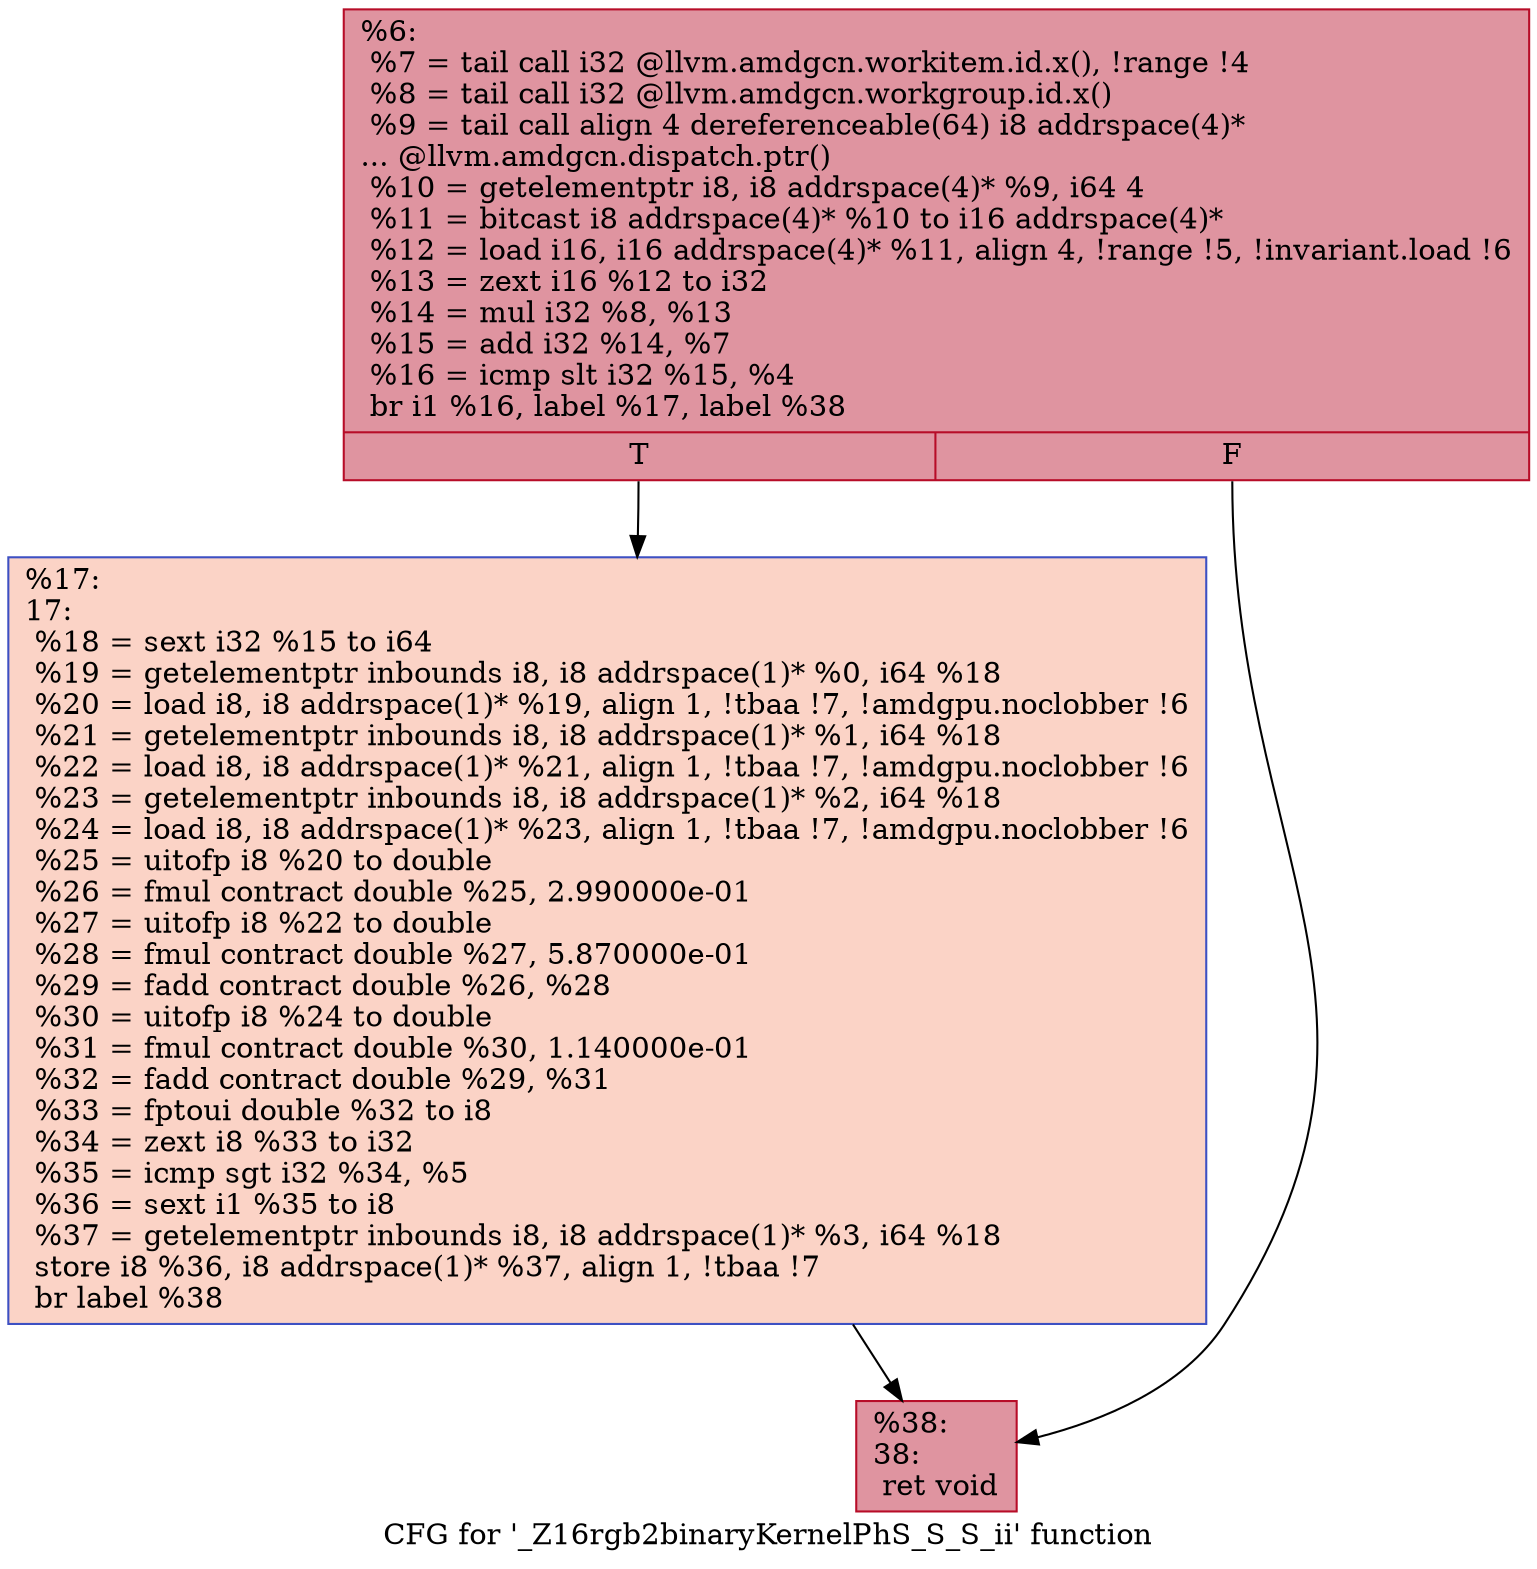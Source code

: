 digraph "CFG for '_Z16rgb2binaryKernelPhS_S_S_ii' function" {
	label="CFG for '_Z16rgb2binaryKernelPhS_S_S_ii' function";

	Node0x4f903d0 [shape=record,color="#b70d28ff", style=filled, fillcolor="#b70d2870",label="{%6:\l  %7 = tail call i32 @llvm.amdgcn.workitem.id.x(), !range !4\l  %8 = tail call i32 @llvm.amdgcn.workgroup.id.x()\l  %9 = tail call align 4 dereferenceable(64) i8 addrspace(4)*\l... @llvm.amdgcn.dispatch.ptr()\l  %10 = getelementptr i8, i8 addrspace(4)* %9, i64 4\l  %11 = bitcast i8 addrspace(4)* %10 to i16 addrspace(4)*\l  %12 = load i16, i16 addrspace(4)* %11, align 4, !range !5, !invariant.load !6\l  %13 = zext i16 %12 to i32\l  %14 = mul i32 %8, %13\l  %15 = add i32 %14, %7\l  %16 = icmp slt i32 %15, %4\l  br i1 %16, label %17, label %38\l|{<s0>T|<s1>F}}"];
	Node0x4f903d0:s0 -> Node0x4f91310;
	Node0x4f903d0:s1 -> Node0x4f92390;
	Node0x4f91310 [shape=record,color="#3d50c3ff", style=filled, fillcolor="#f59c7d70",label="{%17:\l17:                                               \l  %18 = sext i32 %15 to i64\l  %19 = getelementptr inbounds i8, i8 addrspace(1)* %0, i64 %18\l  %20 = load i8, i8 addrspace(1)* %19, align 1, !tbaa !7, !amdgpu.noclobber !6\l  %21 = getelementptr inbounds i8, i8 addrspace(1)* %1, i64 %18\l  %22 = load i8, i8 addrspace(1)* %21, align 1, !tbaa !7, !amdgpu.noclobber !6\l  %23 = getelementptr inbounds i8, i8 addrspace(1)* %2, i64 %18\l  %24 = load i8, i8 addrspace(1)* %23, align 1, !tbaa !7, !amdgpu.noclobber !6\l  %25 = uitofp i8 %20 to double\l  %26 = fmul contract double %25, 2.990000e-01\l  %27 = uitofp i8 %22 to double\l  %28 = fmul contract double %27, 5.870000e-01\l  %29 = fadd contract double %26, %28\l  %30 = uitofp i8 %24 to double\l  %31 = fmul contract double %30, 1.140000e-01\l  %32 = fadd contract double %29, %31\l  %33 = fptoui double %32 to i8\l  %34 = zext i8 %33 to i32\l  %35 = icmp sgt i32 %34, %5\l  %36 = sext i1 %35 to i8\l  %37 = getelementptr inbounds i8, i8 addrspace(1)* %3, i64 %18\l  store i8 %36, i8 addrspace(1)* %37, align 1, !tbaa !7\l  br label %38\l}"];
	Node0x4f91310 -> Node0x4f92390;
	Node0x4f92390 [shape=record,color="#b70d28ff", style=filled, fillcolor="#b70d2870",label="{%38:\l38:                                               \l  ret void\l}"];
}
